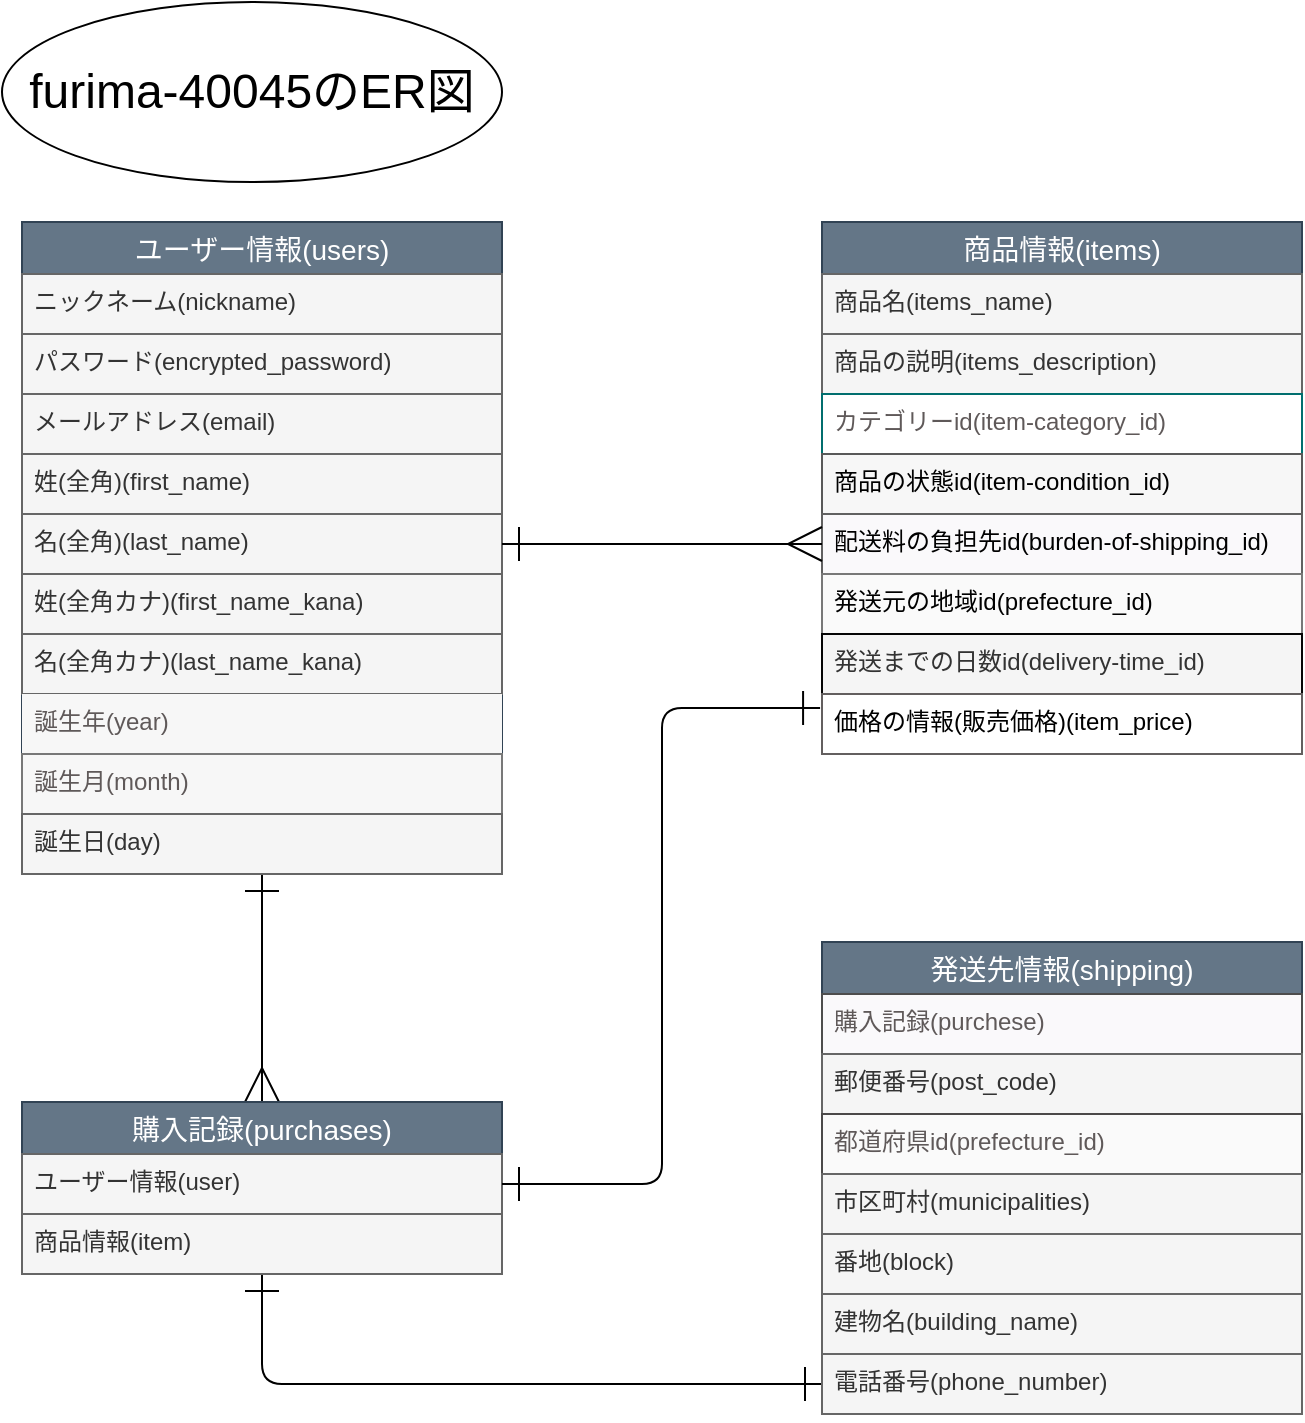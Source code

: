 <mxfile>
    <diagram id="RUjmRtMl-cPzw5SACrXX" name="ページ1">
        <mxGraphModel dx="843" dy="719" grid="1" gridSize="10" guides="1" tooltips="1" connect="1" arrows="1" fold="1" page="1" pageScale="1" pageWidth="827" pageHeight="1169" background="#ffffff" math="0" shadow="0">
            <root>
                <mxCell id="0"/>
                <mxCell id="1" parent="0"/>
                <mxCell id="xgZGbjQD8j0C7VjBjvIj-36" value="&lt;font style=&quot;font-size: 24px;&quot;&gt;furima-40045のER図&lt;/font&gt;" style="ellipse;whiteSpace=wrap;html=1;align=center;fillColor=none;fontColor=#000000;" parent="1" vertex="1">
                    <mxGeometry x="30" y="10" width="250" height="90" as="geometry"/>
                </mxCell>
                <mxCell id="81" style="edgeStyle=orthogonalEdgeStyle;html=1;entryX=0.5;entryY=0;entryDx=0;entryDy=0;strokeColor=#000000;strokeWidth=1;fontSize=12;fontColor=#5f5959;startArrow=ERone;startFill=0;endArrow=ERmany;endFill=0;startSize=15;endSize=15;" edge="1" parent="1" source="16" target="30">
                    <mxGeometry relative="1" as="geometry"/>
                </mxCell>
                <mxCell id="16" value="ユーザー情報(users)" style="swimlane;fontStyle=0;childLayout=stackLayout;horizontal=1;startSize=26;horizontalStack=0;resizeParent=1;resizeParentMax=0;resizeLast=0;collapsible=1;marginBottom=0;align=center;fontSize=14;fillColor=#647687;fontColor=#ffffff;strokeColor=#314354;" vertex="1" parent="1">
                    <mxGeometry x="40" y="120" width="240" height="326" as="geometry">
                        <mxRectangle x="40" y="120" width="60" height="30" as="alternateBounds"/>
                    </mxGeometry>
                </mxCell>
                <mxCell id="17" value="ニックネーム(nickname)" style="text;strokeColor=#666666;fillColor=#f5f5f5;spacingLeft=4;spacingRight=4;overflow=hidden;rotatable=0;points=[[0,0.5],[1,0.5]];portConstraint=eastwest;fontSize=12;fontColor=#333333;" vertex="1" parent="16">
                    <mxGeometry y="26" width="240" height="30" as="geometry"/>
                </mxCell>
                <mxCell id="18" value="パスワード(encrypted_password)" style="text;strokeColor=#666666;fillColor=#f5f5f5;spacingLeft=4;spacingRight=4;overflow=hidden;rotatable=0;points=[[0,0.5],[1,0.5]];portConstraint=eastwest;fontSize=12;fontColor=#333333;" vertex="1" parent="16">
                    <mxGeometry y="56" width="240" height="30" as="geometry"/>
                </mxCell>
                <mxCell id="19" value="メールアドレス(email)" style="text;strokeColor=#666666;fillColor=#f5f5f5;spacingLeft=4;spacingRight=4;overflow=hidden;rotatable=0;points=[[0,0.5],[1,0.5]];portConstraint=eastwest;fontSize=12;fontColor=#333333;" vertex="1" parent="16">
                    <mxGeometry y="86" width="240" height="30" as="geometry"/>
                </mxCell>
                <mxCell id="46" value="姓(全角)(first_name)" style="text;strokeColor=#666666;fillColor=#f5f5f5;spacingLeft=4;spacingRight=4;overflow=hidden;rotatable=0;points=[[0,0.5],[1,0.5]];portConstraint=eastwest;fontSize=12;fontColor=#333333;" vertex="1" parent="16">
                    <mxGeometry y="116" width="240" height="30" as="geometry"/>
                </mxCell>
                <mxCell id="45" value="名(全角)(last_name)" style="text;strokeColor=#666666;fillColor=#f5f5f5;spacingLeft=4;spacingRight=4;overflow=hidden;rotatable=0;points=[[0,0.5],[1,0.5]];portConstraint=eastwest;fontSize=12;fontColor=#333333;" vertex="1" parent="16">
                    <mxGeometry y="146" width="240" height="30" as="geometry"/>
                </mxCell>
                <mxCell id="49" value="姓(全角カナ)(first_name_kana)" style="text;strokeColor=#666666;fillColor=#f5f5f5;spacingLeft=4;spacingRight=4;overflow=hidden;rotatable=0;points=[[0,0.5],[1,0.5]];portConstraint=eastwest;fontSize=12;fontColor=#333333;" vertex="1" parent="16">
                    <mxGeometry y="176" width="240" height="30" as="geometry"/>
                </mxCell>
                <mxCell id="48" value="名(全角カナ)(last_name_kana)" style="text;strokeColor=#666666;fillColor=#f5f5f5;spacingLeft=4;spacingRight=4;overflow=hidden;rotatable=0;points=[[0,0.5],[1,0.5]];portConstraint=eastwest;fontSize=12;fontColor=#333333;" vertex="1" parent="16">
                    <mxGeometry y="206" width="240" height="30" as="geometry"/>
                </mxCell>
                <mxCell id="76" value="誕生年(year)" style="text;strokeColor=none;fillColor=#f7f7f7;spacingLeft=4;spacingRight=4;overflow=hidden;rotatable=0;points=[[0,0.5],[1,0.5]];portConstraint=eastwest;fontSize=12;fontColor=#5f5959;" vertex="1" parent="16">
                    <mxGeometry y="236" width="240" height="30" as="geometry"/>
                </mxCell>
                <mxCell id="78" value="誕生月(month)" style="text;strokeColor=#787878;fillColor=#f7f7f7;spacingLeft=4;spacingRight=4;overflow=hidden;rotatable=0;points=[[0,0.5],[1,0.5]];portConstraint=eastwest;fontSize=12;fontColor=#5f5959;" vertex="1" parent="16">
                    <mxGeometry y="266" width="240" height="30" as="geometry"/>
                </mxCell>
                <mxCell id="47" value="誕生日(day)" style="text;strokeColor=#666666;fillColor=#f5f5f5;spacingLeft=4;spacingRight=4;overflow=hidden;rotatable=0;points=[[0,0.5],[1,0.5]];portConstraint=eastwest;fontSize=12;fontColor=#333333;" vertex="1" parent="16">
                    <mxGeometry y="296" width="240" height="30" as="geometry"/>
                </mxCell>
                <mxCell id="20" value="商品情報(items)" style="swimlane;fontStyle=0;childLayout=stackLayout;horizontal=1;startSize=26;horizontalStack=0;resizeParent=1;resizeParentMax=0;resizeLast=0;collapsible=1;marginBottom=0;align=center;fontSize=14;strokeColor=#314354;fillColor=#647687;fontColor=#ffffff;" vertex="1" parent="1">
                    <mxGeometry x="440" y="120" width="240" height="266" as="geometry"/>
                </mxCell>
                <mxCell id="21" value="商品名(items_name)" style="text;strokeColor=#666666;fillColor=#f5f5f5;spacingLeft=4;spacingRight=4;overflow=hidden;rotatable=0;points=[[0,0.5],[1,0.5]];portConstraint=eastwest;fontSize=12;fontColor=#333333;" vertex="1" parent="20">
                    <mxGeometry y="26" width="240" height="30" as="geometry"/>
                </mxCell>
                <mxCell id="22" value="商品の説明(items_description)" style="text;strokeColor=#666666;fillColor=#f5f5f5;spacingLeft=4;spacingRight=4;overflow=hidden;rotatable=0;points=[[0,0.5],[1,0.5]];portConstraint=eastwest;fontSize=12;fontColor=#333333;" vertex="1" parent="20">
                    <mxGeometry y="56" width="240" height="30" as="geometry"/>
                </mxCell>
                <mxCell id="70" value="カテゴリーid(item-category_id) " style="text;strokeColor=#016e6e;fillColor=#FFFFFF;spacingLeft=4;spacingRight=4;overflow=hidden;rotatable=0;points=[[0,0.5],[1,0.5]];portConstraint=eastwest;fontSize=12;fontColor=#5f5959;" vertex="1" parent="20">
                    <mxGeometry y="86" width="240" height="30" as="geometry"/>
                </mxCell>
                <mxCell id="72" value="商品の状態id(item-condition_id) " style="text;strokeColor=#595959;fillColor=#f7f7f7;spacingLeft=4;spacingRight=4;overflow=hidden;rotatable=0;points=[[0,0.5],[1,0.5]];portConstraint=eastwest;fontSize=12;fontColor=#000000;" vertex="1" parent="20">
                    <mxGeometry y="116" width="240" height="30" as="geometry"/>
                </mxCell>
                <mxCell id="69" value="配送料の負担先id(burden-of-shipping_id)" style="text;strokeColor=#616161;fillColor=#faf9fb;spacingLeft=4;spacingRight=4;overflow=hidden;rotatable=0;points=[[0,0.5],[1,0.5]];portConstraint=eastwest;fontSize=12;fontColor=#000000;" vertex="1" parent="20">
                    <mxGeometry y="146" width="240" height="30" as="geometry"/>
                </mxCell>
                <mxCell id="73" value="発送元の地域id(prefecture_id)" style="text;strokeColor=#787878;fillColor=#fafafa;spacingLeft=4;spacingRight=4;overflow=hidden;rotatable=0;points=[[0,0.5],[1,0.5]];portConstraint=eastwest;fontSize=12;fontColor=#000000;" vertex="1" parent="20">
                    <mxGeometry y="176" width="240" height="30" as="geometry"/>
                </mxCell>
                <mxCell id="74" value="発送までの日数id(delivery-time_id)" style="text;strokeColor=#050505;fillColor=#f5f5f5;spacingLeft=4;spacingRight=4;overflow=hidden;rotatable=0;points=[[0,0.5],[1,0.5]];portConstraint=eastwest;fontSize=12;fontColor=#333333;" vertex="1" parent="20">
                    <mxGeometry y="206" width="240" height="30" as="geometry"/>
                </mxCell>
                <mxCell id="71" value="価格の情報(販売価格)(item_price)" style="text;strokeColor=#635f5f;fillColor=#ffffff;spacingLeft=4;spacingRight=4;overflow=hidden;rotatable=0;points=[[0,0.5],[1,0.5]];portConstraint=eastwest;fontSize=12;fontColor=#000000;" vertex="1" parent="20">
                    <mxGeometry y="236" width="240" height="30" as="geometry"/>
                </mxCell>
                <mxCell id="86" style="edgeStyle=orthogonalEdgeStyle;html=1;entryX=0;entryY=0.5;entryDx=0;entryDy=0;strokeColor=#000000;strokeWidth=1;fontSize=12;fontColor=#5f5959;startArrow=ERone;startFill=0;endArrow=ERone;endFill=0;startSize=15;endSize=15;" edge="1" parent="1" source="30" target="37">
                    <mxGeometry relative="1" as="geometry"/>
                </mxCell>
                <mxCell id="30" value="購入記録(purchases)" style="swimlane;fontStyle=0;childLayout=stackLayout;horizontal=1;startSize=26;horizontalStack=0;resizeParent=1;resizeParentMax=0;resizeLast=0;collapsible=1;marginBottom=0;align=center;fontSize=14;strokeColor=#314354;fillColor=#647687;fontColor=#ffffff;" vertex="1" parent="1">
                    <mxGeometry x="40" y="560" width="240" height="86" as="geometry"/>
                </mxCell>
                <mxCell id="54" value="ユーザー情報(user)" style="text;strokeColor=#666666;fillColor=#f5f5f5;spacingLeft=4;spacingRight=4;overflow=hidden;rotatable=0;points=[[0,0.5],[1,0.5]];portConstraint=eastwest;fontSize=12;fontColor=#333333;" vertex="1" parent="30">
                    <mxGeometry y="26" width="240" height="30" as="geometry"/>
                </mxCell>
                <mxCell id="32" value="商品情報(item)" style="text;strokeColor=#666666;fillColor=#f5f5f5;spacingLeft=4;spacingRight=4;overflow=hidden;rotatable=0;points=[[0,0.5],[1,0.5]];portConstraint=eastwest;fontSize=12;fontColor=#333333;" vertex="1" parent="30">
                    <mxGeometry y="56" width="240" height="30" as="geometry"/>
                </mxCell>
                <mxCell id="34" value="発送先情報(shipping)" style="swimlane;fontStyle=0;childLayout=stackLayout;horizontal=1;startSize=26;horizontalStack=0;resizeParent=1;resizeParentMax=0;resizeLast=0;collapsible=1;marginBottom=0;align=center;fontSize=14;strokeColor=#314354;fillColor=#647687;fontColor=#ffffff;" vertex="1" parent="1">
                    <mxGeometry x="440" y="480" width="240" height="236" as="geometry"/>
                </mxCell>
                <mxCell id="87" value="購入記録(purchese)" style="text;strokeColor=#4d4d4d;fillColor=#faf9fb;spacingLeft=4;spacingRight=4;overflow=hidden;rotatable=0;points=[[0,0.5],[1,0.5]];portConstraint=eastwest;fontSize=12;fontColor=#5f5959;" vertex="1" parent="34">
                    <mxGeometry y="26" width="240" height="30" as="geometry"/>
                </mxCell>
                <mxCell id="35" value="郵便番号(post_code)" style="text;strokeColor=#666666;fillColor=#f5f5f5;spacingLeft=4;spacingRight=4;overflow=hidden;rotatable=0;points=[[0,0.5],[1,0.5]];portConstraint=eastwest;fontSize=12;fontColor=#333333;" vertex="1" parent="34">
                    <mxGeometry y="56" width="240" height="30" as="geometry"/>
                </mxCell>
                <mxCell id="75" value="都道府県id(prefecture_id)&#10;" style="text;strokeColor=#4b4949;fillColor=#fafafa;spacingLeft=4;spacingRight=4;overflow=hidden;rotatable=0;points=[[0,0.5],[1,0.5]];portConstraint=eastwest;fontSize=12;fontColor=#5f5959;" vertex="1" parent="34">
                    <mxGeometry y="86" width="240" height="30" as="geometry"/>
                </mxCell>
                <mxCell id="40" value="市区町村(municipalities)" style="text;strokeColor=#666666;fillColor=#f5f5f5;spacingLeft=4;spacingRight=4;overflow=hidden;rotatable=0;points=[[0,0.5],[1,0.5]];portConstraint=eastwest;fontSize=12;fontColor=#333333;" vertex="1" parent="34">
                    <mxGeometry y="116" width="240" height="30" as="geometry"/>
                </mxCell>
                <mxCell id="39" value="番地(block)" style="text;strokeColor=#666666;fillColor=#f5f5f5;spacingLeft=4;spacingRight=4;overflow=hidden;rotatable=0;points=[[0,0.5],[1,0.5]];portConstraint=eastwest;fontSize=12;fontColor=#333333;" vertex="1" parent="34">
                    <mxGeometry y="146" width="240" height="30" as="geometry"/>
                </mxCell>
                <mxCell id="36" value="建物名(building_name)" style="text;strokeColor=#666666;fillColor=#f5f5f5;spacingLeft=4;spacingRight=4;overflow=hidden;rotatable=0;points=[[0,0.5],[1,0.5]];portConstraint=eastwest;fontSize=12;fontColor=#333333;" vertex="1" parent="34">
                    <mxGeometry y="176" width="240" height="30" as="geometry"/>
                </mxCell>
                <mxCell id="37" value="電話番号(phone_number)" style="text;strokeColor=#666666;fillColor=#f5f5f5;spacingLeft=4;spacingRight=4;overflow=hidden;rotatable=0;points=[[0,0.5],[1,0.5]];portConstraint=eastwest;fontSize=12;fontColor=#333333;" vertex="1" parent="34">
                    <mxGeometry y="206" width="240" height="30" as="geometry"/>
                </mxCell>
                <mxCell id="83" style="edgeStyle=orthogonalEdgeStyle;html=1;entryX=0;entryY=0.5;entryDx=0;entryDy=0;strokeColor=#000000;strokeWidth=1;fontSize=12;fontColor=#5f5959;startArrow=ERone;startFill=0;endArrow=ERmany;endFill=0;startSize=15;endSize=15;" edge="1" parent="1" source="45" target="69">
                    <mxGeometry relative="1" as="geometry"/>
                </mxCell>
                <mxCell id="85" style="edgeStyle=orthogonalEdgeStyle;html=1;entryX=-0.004;entryY=0.233;entryDx=0;entryDy=0;entryPerimeter=0;strokeColor=#000000;strokeWidth=1;fontSize=12;fontColor=#5f5959;startArrow=ERone;startFill=0;endArrow=ERone;endFill=0;startSize=15;endSize=15;" edge="1" parent="1" source="54" target="71">
                    <mxGeometry relative="1" as="geometry"/>
                </mxCell>
            </root>
        </mxGraphModel>
    </diagram>
    <diagram id="wuWtKFS6mVsX_vh3ysDs" name="ページ2">
        <mxGraphModel dx="843" dy="677" grid="1" gridSize="10" guides="1" tooltips="1" connect="1" arrows="1" fold="1" page="1" pageScale="1" pageWidth="827" pageHeight="1169" math="0" shadow="0">
            <root>
                <mxCell id="0"/>
                <mxCell id="1" parent="0"/>
            </root>
        </mxGraphModel>
    </diagram>
</mxfile>